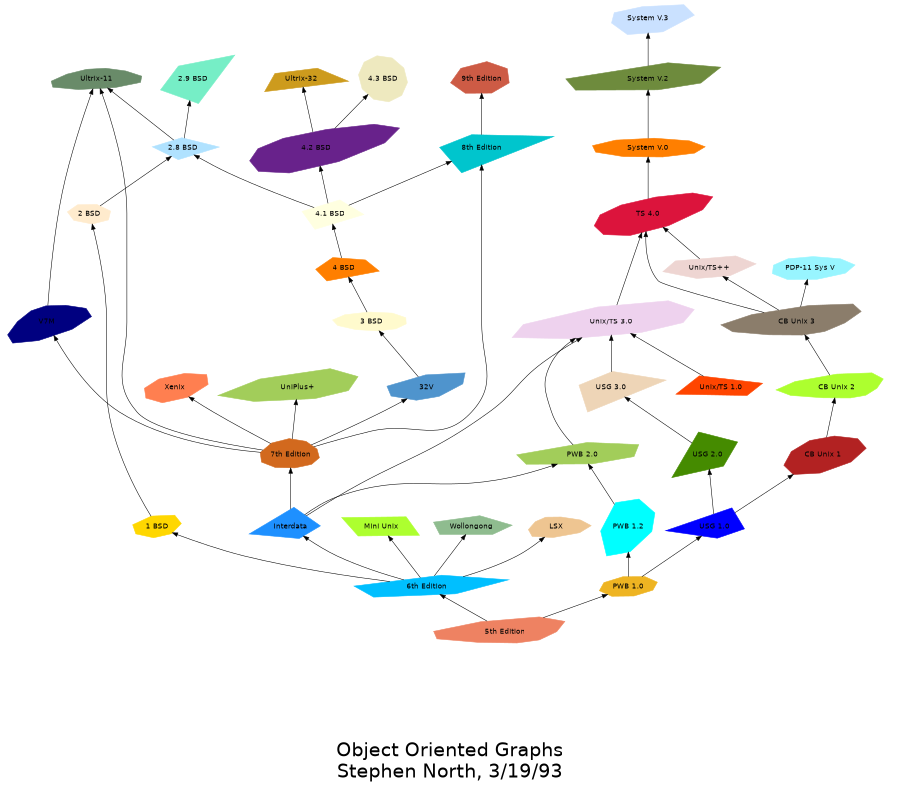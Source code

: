 digraph unix {
	graph [rankdir=BT, fontname=Helvetica, fontsize=36, label="\n\n\n\nObject Oriented Graphs\nStephen North, 3/19/93", size="6,6"];
	node [label="\N", shape=polygon, sides=4, distortion="0.0", orientation="0.0", skew="0.0", color=white, style=filled, fontname=Helvetica];
	graph [lp="613,131",
		bb="0,0,1227,1200"];
	"5th Edition" [sides=9, distortion="0.936354", orientation=28, skew="-0.126818", color=salmon2, pos="737,285", width="2.42", height="0.62"];
	"6th Edition" [sides=5, distortion="0.238792", orientation=11, skew="0.995935", color=deepskyblue, pos="557,364", width="2.61", height="0.54"];
	"PWB 1.0" [sides=8, distortion="0.019636", orientation=79, skew="-0.440424", color=goldenrod2, pos="854,364", width="1.36", height="0.50"];
	LSX [sides=9, distortion="-0.698271", orientation=22, skew="-0.195492", color=burlywood2, pos="743,452", width="1.19", height="0.54"];
	"1 BSD" [sides=7, distortion="0.265084", orientation=26, skew="0.403659", color=gold1, pos="188,452", width="1.17", height="0.54"];
	"Mini Unix" [distortion="0.039386", orientation=2, skew="-0.461120", color=greenyellow, pos="494,452", width="1.33", height="0.50"];
	Wollongong [sides=5, distortion="0.228564", orientation=63, skew="-0.062846", color=darkseagreen, pos="621,452", width="1.69", height="0.53"];
	Interdata [distortion="0.624013", orientation=56, skew="0.101396", color=dodgerblue1, pos="366,452", width="1.72", height="0.71"];
	"Unix/TS 3.0" [sides=8, distortion="0.731383", orientation=43, skew="-0.824612", color=thistle2, pos="828,733", width="2.92", height="0.74"];
	"PWB 2.0" [sides=6, distortion="0.592100", orientation=34, skew="-0.719269", color=darkolivegreen3, pos="765,548", width="2.14", height="0.56"];
	"7th Edition" [sides=10, distortion="0.298417", orientation=65, skew="0.310367", color=chocolate, pos="366,548", width="1.58", height="0.64"];
	"8th Edition" [distortion="-0.997093", orientation=50, skew="-0.061117", color=turquoise3, pos="634,993", width="2.44", height="0.81"];
	"32V" [sides=7, distortion="0.878516", orientation=19, skew="0.592905", color=steelblue3, pos="549,641", width="1.25", height="0.61"];
	V7M [sides=10, distortion="-0.960249", orientation=32, skew="0.460424", color=navy, pos="50,733", width="1.39", height="0.75"];
	"Ultrix-11" [sides=10, distortion="-0.633186", orientation=10, skew="0.333125", color=darkseagreen4, pos="116,1087", width="1.72", height="0.53"];
	Xenix [sides=8, distortion="-0.337997", orientation=52, skew="-0.760726", color=coral, pos="252,641", width="1.28", height="0.64"];
	"UniPlus+" [sides=7, distortion="0.788483", orientation=39, skew="-0.526284", color=darkolivegreen3, pos="401,641", width="2.36", height="0.69"];
	"9th Edition" [sides=7, distortion="0.138690", orientation=55, skew="0.554049", color=coral3, pos="645,1087", width="1.58", height="0.67"];
	"2 BSD" [sides=7, distortion="-0.010661", orientation=84, skew="0.179249", color=blanchedalmond, pos="112,901", width="1.06", height="0.51"];
	"2.8 BSD" [distortion="-0.239422", orientation=44, skew="0.053841", color=lightskyblue1, pos="256,993", width="1.39", height="0.56"];
	"2.9 BSD" [distortion="-0.843381", orientation=70, skew="-0.601395", color=aquamarine2, pos="256,1087", width="1.67", height="0.81"];
	"3 BSD" [sides=10, distortion="0.251820", orientation=18, skew="-0.530618", color=lemonchiffon, pos="519,733", width="1.47", height="0.50"];
	"4 BSD" [sides=5, distortion="-0.772300", orientation=24, skew="-0.028475", color=darkorange1, pos="476,817", width="1.39", height="0.58"];
	"4.1 BSD" [distortion="-0.226170", orientation=38, skew="0.504053", color=lightyellow1, pos="454,901", width="1.36", height="0.64"];
	"4.2 BSD" [sides=10, distortion="-0.807349", orientation=50, skew="-0.908842", color=darkorchid4, pos="443,993", width="2.36", height="0.81"];
	"4.3 BSD" [sides=10, distortion="-0.030619", orientation=76, skew="0.985021", color=lemonchiffon2, pos="524,1087", width="1.28", height="0.78"];
	"Ultrix-32" [distortion="-0.644209", orientation=21, skew="0.307836", color=goldenrod3, pos="397,1087", width="1.75", height="0.58"];
	"PWB 1.2" [sides=7, distortion="0.640971", orientation=84, skew="-0.768455", color=cyan, pos="854,452", width="1.39", height="0.88"];
	"USG 1.0" [distortion="0.758942", orientation=42, skew="0.039886", color=blue, pos="987,452", width="1.81", height="0.69"];
	"CB Unix 1" [sides=9, distortion="-0.348692", orientation=42, skew="0.767058", color=firebrick, pos="1108,548", width="1.81", height="0.72"];
	"USG 2.0" [distortion="0.748625", orientation=74, skew="-0.647656", color=chartreuse4, pos="952,548", width="1.50", height="0.78"];
	"CB Unix 2" [sides=10, distortion="0.851818", orientation=32, skew="-0.020120", color=greenyellow, pos="1128,641", width="2.14", height="0.61"];
	"CB Unix 3" [sides=10, distortion="0.992237", orientation=29, skew="0.256102", color=bisque4, pos="1105,733", width="2.39", height="0.68"];
	"Unix/TS++" [sides=6, distortion="0.545461", orientation=16, skew="0.313589", color=mistyrose2, pos="986,817", width="1.92", height="0.56"];
	"PDP-11 Sys V" [sides=9, distortion="-0.267769", orientation=40, skew="0.271226", color=cadetblue1, pos="1150,817", width="2.14", height="0.56"];
	"USG 3.0" [distortion="-0.848455", orientation=44, skew="0.267152", color=bisque2, pos="828,641", width="1.92", height="0.81"];
	"Unix/TS 1.0" [distortion="0.305594", orientation=75, skew="0.070516", color=orangered, pos="974,641", width="1.64", height="0.54"];
	"TS 4.0" [sides=10, distortion="-0.641701", orientation=50, skew="-0.952502", color=crimson, pos="889,901", width="1.92", height="0.75"];
	"System V.0" [sides=9, distortion="0.021556", orientation=26, skew="-0.729938", color=darkorange1, pos="889,993", width="2.19", height="0.50"];
	"System V.2" [sides=6, distortion="0.985153", orientation=33, skew="-0.399752", color=darkolivegreen4, pos="889,1087", width="2.64", height="0.64"];
	"System V.3" [sides=7, distortion="-0.687574", orientation=58, skew="-0.180116", color=lightsteelblue1, pos="889,1176", width="1.97", height="0.65"];
	"5th Edition" -> "6th Edition" [pos="e,587,351 704,300 674,314 629,333 596,347"];
	"5th Edition" -> "PWB 1.0" [pos="e,827,346 769,307 784,317 803,329 819,340"];
	"6th Edition" -> LSX [pos="e,716,434 601,381 628,391 662,405 691,420 696,423 702,426 707,429"];
	"6th Edition" -> "1 BSD" [pos="e,216,443 514,372 462,382 372,401 295,420 272,426 246,434 226,440"];
	"6th Edition" -> "Mini Unix" [pos="e,507,435 547,379 538,392 524,411 513,427"];
	"6th Edition" -> Wollongong [pos="e,610,437 571,383 581,396 594,414 604,429"];
	"6th Edition" -> Interdata [pos="e,389,441 532,376 498,392 436,420 399,437"];
	Interdata -> "Unix/TS 3.0" [pos="e,796,712 390,466 437,493 546,557 636,612 689,644 748,682 787,706"];
	Interdata -> "PWB 2.0" [pos="e,716,532 390,465 404,472 421,480 437,484 540,515 571,497 674,520 685,522 696,525 706,529"];
	Interdata -> "7th Edition" [pos="e,366,528 366,475 366,488 366,504 366,518"];
	"7th Edition" -> "8th Edition" [pos="e,632,972 410,559 477,576 600,608 603,612 640,653 622,679 622,733 622,733 622,733 622,817 622,868 627,927 631,962"];
	"7th Edition" -> "32V" [pos="e,519,625 400,564 426,577 463,596 495,612 500,614 505,617 510,620"];
	"7th Edition" -> V7M [pos="e,61,717 317,556 274,565 212,582 164,612 123,638 88,681 67,709"];
	"7th Edition" -> "Ultrix-11" [pos="e,126,1070 314,554 276,561 226,577 197,612 163,655 178,679 178,733 178,733 178,733 178,901 178,961 149,1026 131,1061"];
	"7th Edition" -> Xenix [pos="e,270,626 342,567 324,583 298,604 278,620"];
	"7th Edition" -> "UniPlus+" [pos="e,395,624 374,570 380,584 386,601 391,614"];
	V7M -> "Ultrix-11" [pos="e,109,1069 50,753 51,788 53,865 65,928 75,975 93,1028 105,1060"];
	"8th Edition" -> "9th Edition" [pos="e,643,1067 636,1008 638,1021 640,1040 642,1057"];
	"1 BSD" -> "2 BSD" [pos="e,116,883 179,470 163,503 132,576 132,641 132,641 132,641 132,733 132,783 123,840 118,873"];
	"2 BSD" -> "2.8 BSD" [pos="e,236,981 133,914 157,930 200,957 228,975"];
	"2.8 BSD" -> "Ultrix-11" [pos="e,140,1071 239,1004 216,1019 176,1046 148,1065"];
	"2.8 BSD" -> "2.9 BSD" [pos="e,256,1060 256,1010 256,1021 256,1036 256,1050"];
	"32V" -> "3 BSD" [pos="e,525,716 543,658 539,672 533,691 528,706"];
	"3 BSD" -> "4 BSD" [pos="e,483,802 510,750 504,763 495,780 488,793"];
	"4 BSD" -> "4.1 BSD" [pos="e,458,886 472,832 469,845 464,862 461,876"];
	"4.1 BSD" -> "4.2 BSD" [pos="e,446,972 452,917 450,929 449,947 447,962"];
	"4.1 BSD" -> "2.8 BSD" [pos="e,277,983 433,911 398,928 327,960 286,979"];
	"4.1 BSD" -> "8th Edition" [pos="e,599,975 480,914 508,929 555,953 590,970"];
	"4.2 BSD" -> "4.3 BSD" [pos="e,504,1064 463,1016 473,1029 486,1043 497,1056"];
	"4.2 BSD" -> "Ultrix-32" [pos="e,403,1074 435,1010 427,1025 415,1048 407,1065"];
	"PWB 1.0" -> "PWB 1.2" [pos="e,854,424 854,382 854,391 854,403 854,414"];
	"PWB 1.0" -> "USG 1.0" [pos="e,968,439 881,382 904,397 936,418 959,433"];
	"PWB 1.2" -> "PWB 2.0" [pos="e,779,533 831,477 817,492 799,511 786,525"];
	"USG 1.0" -> "CB Unix 1" [pos="e,1075,522 1013,472 1029,485 1049,502 1067,516"];
	"USG 1.0" -> "USG 2.0" [pos="e,958,531 981,467 976,482 968,504 962,521"];
	"CB Unix 1" -> "CB Unix 2" [pos="e,1125,624 1113,570 1116,584 1119,600 1123,614"];
	"CB Unix 2" -> "CB Unix 3" [pos="e,1110,714 1123,661 1120,674 1115,690 1112,704"];
	"CB Unix 3" -> "Unix/TS++" [pos="e,1007,803 1083,748 1064,762 1036,782 1015,797"];
	"CB Unix 3" -> "PDP-11 Sys V" [pos="e,1139,797 1117,755 1122,765 1129,777 1135,788"];
	"USG 2.0" -> "USG 3.0" [pos="e,844,629 930,564 909,581 875,606 852,623"];
	"USG 3.0" -> "Unix/TS 3.0" [pos="e,828,716 828,659 828,672 828,690 828,706"];
	"PWB 2.0" -> "Unix/TS 3.0" [pos="e,788,712 757,565 748,590 734,636 750,670 756,684 768,696 780,705"];
	"Unix/TS 1.0" -> "Unix/TS 3.0" [pos="e,852,718 944,660 920,675 886,697 861,712"];
	"Unix/TS 3.0" -> "TS 4.0" [pos="e,880,877 836,754 846,782 864,834 877,868"];
	"Unix/TS++" -> "TS 4.0" [pos="e,907,885 969,832 954,845 932,864 915,878"];
	"CB Unix 3" -> "TS 4.0" [pos="e,887,879 1055,743 1004,754 928,774 908,796 891,816 887,846 887,869"];
	"TS 4.0" -> "System V.0" [pos="e,889,976 889,920 889,933 889,951 889,966"];
	"System V.0" -> "System V.2" [pos="e,889,1070 889,1011 889,1025 889,1044 889,1060"];
	"System V.2" -> "System V.3" [pos="e,889,1155 889,1106 889,1117 889,1132 889,1145"];
}
